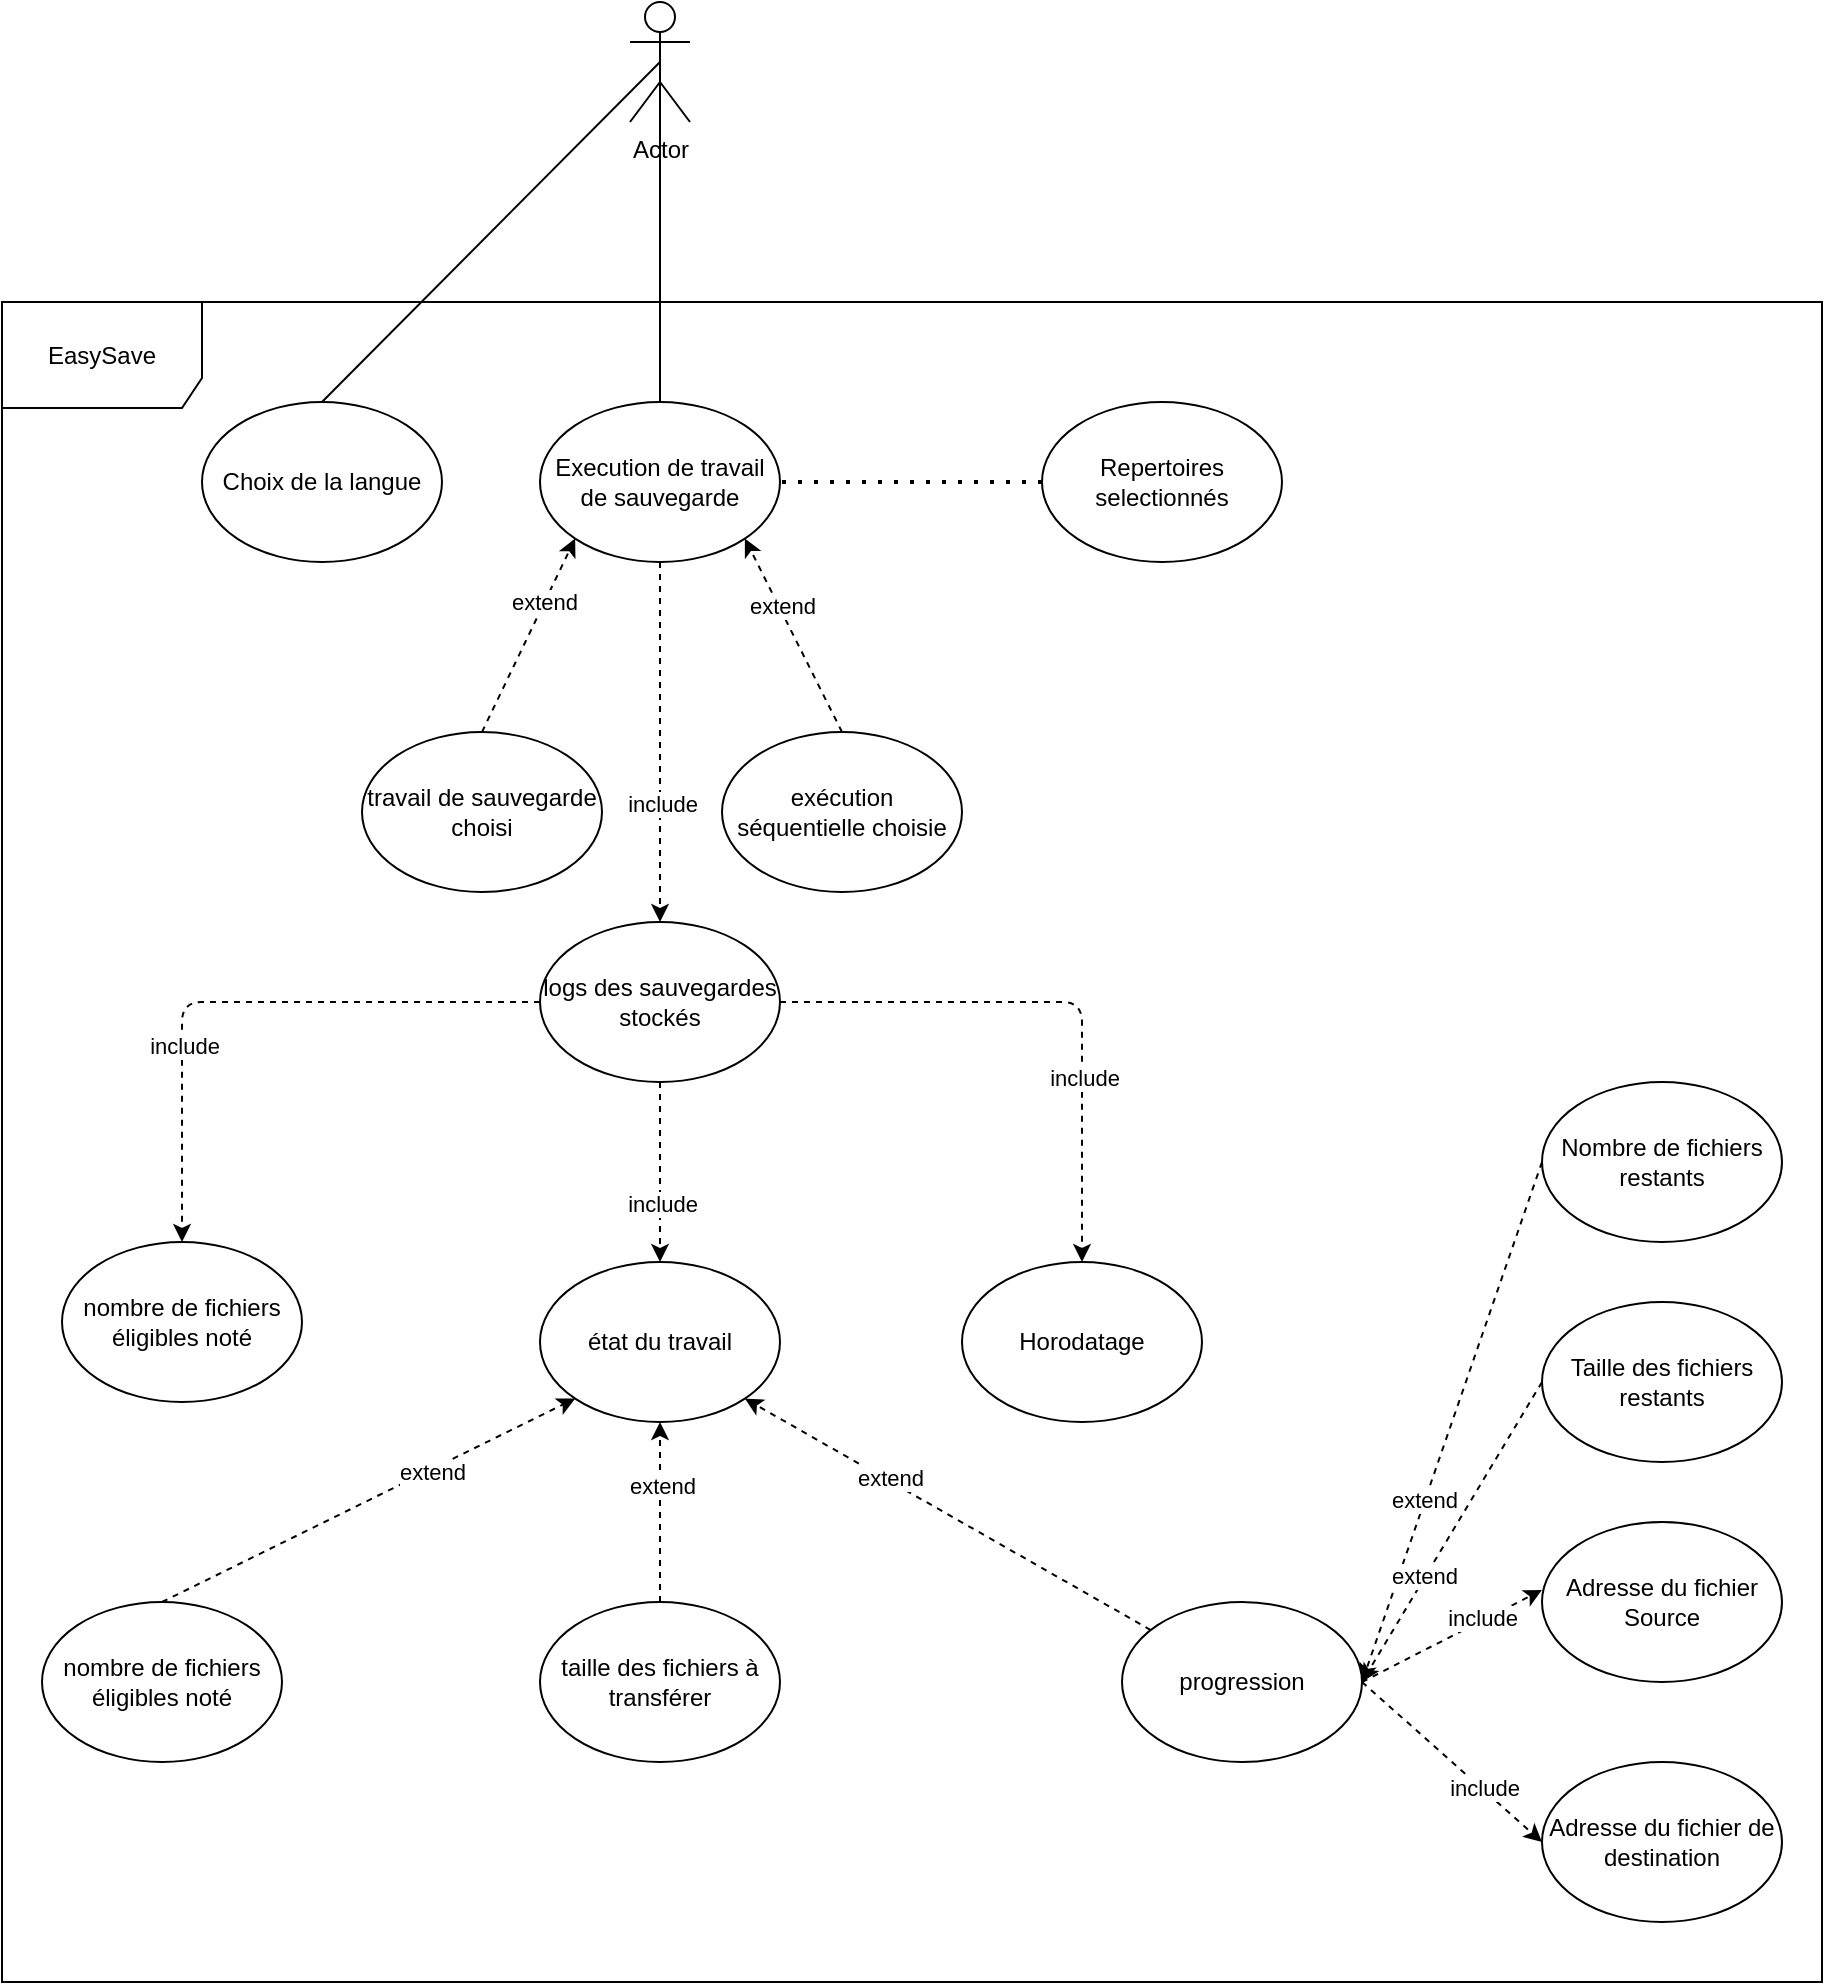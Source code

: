 <mxfile version="13.9.9" type="device"><diagram id="PEI1z6VASNMaP6OWY-YT" name="Page-1"><mxGraphModel dx="1662" dy="814" grid="1" gridSize="10" guides="1" tooltips="1" connect="1" arrows="1" fold="1" page="1" pageScale="1" pageWidth="827" pageHeight="1169" math="0" shadow="0"><root><mxCell id="0"/><mxCell id="1" parent="0"/><mxCell id="6cghmdJY8G3IrNBD7zmn-1" value="Actor" style="shape=umlActor;verticalLabelPosition=bottom;verticalAlign=top;html=1;outlineConnect=0;" vertex="1" parent="1"><mxGeometry x="384" y="120" width="30" height="60" as="geometry"/></mxCell><mxCell id="6cghmdJY8G3IrNBD7zmn-5" value="Choix de la langue" style="ellipse;whiteSpace=wrap;html=1;" vertex="1" parent="1"><mxGeometry x="170" y="320" width="120" height="80" as="geometry"/></mxCell><mxCell id="6cghmdJY8G3IrNBD7zmn-6" value="" style="endArrow=none;html=1;exitX=0.5;exitY=0;exitDx=0;exitDy=0;entryX=0.5;entryY=0.5;entryDx=0;entryDy=0;entryPerimeter=0;" edge="1" parent="1" source="6cghmdJY8G3IrNBD7zmn-5" target="6cghmdJY8G3IrNBD7zmn-1"><mxGeometry width="50" height="50" relative="1" as="geometry"><mxPoint x="410" y="440" as="sourcePoint"/><mxPoint x="460" y="390" as="targetPoint"/></mxGeometry></mxCell><mxCell id="6cghmdJY8G3IrNBD7zmn-7" value="Execution de travail de sauvegarde" style="ellipse;whiteSpace=wrap;html=1;" vertex="1" parent="1"><mxGeometry x="339" y="320" width="120" height="80" as="geometry"/></mxCell><mxCell id="6cghmdJY8G3IrNBD7zmn-8" value="" style="endArrow=none;html=1;entryX=0.5;entryY=0.5;entryDx=0;entryDy=0;entryPerimeter=0;" edge="1" parent="1" source="6cghmdJY8G3IrNBD7zmn-7" target="6cghmdJY8G3IrNBD7zmn-1"><mxGeometry width="50" height="50" relative="1" as="geometry"><mxPoint x="240" y="330" as="sourcePoint"/><mxPoint x="409" y="160" as="targetPoint"/></mxGeometry></mxCell><mxCell id="6cghmdJY8G3IrNBD7zmn-10" value="travail de sauvegarde choisi" style="ellipse;whiteSpace=wrap;html=1;" vertex="1" parent="1"><mxGeometry x="250" y="485" width="120" height="80" as="geometry"/></mxCell><mxCell id="6cghmdJY8G3IrNBD7zmn-11" value="exécution séquentielle choisie" style="ellipse;whiteSpace=wrap;html=1;" vertex="1" parent="1"><mxGeometry x="430" y="485" width="120" height="80" as="geometry"/></mxCell><mxCell id="6cghmdJY8G3IrNBD7zmn-18" value="Repertoires selectionnés" style="ellipse;whiteSpace=wrap;html=1;" vertex="1" parent="1"><mxGeometry x="590" y="320" width="120" height="80" as="geometry"/></mxCell><mxCell id="6cghmdJY8G3IrNBD7zmn-19" value="" style="endArrow=none;dashed=1;html=1;dashPattern=1 3;strokeWidth=2;exitX=0;exitY=0.5;exitDx=0;exitDy=0;entryX=1;entryY=0.5;entryDx=0;entryDy=0;" edge="1" parent="1" source="6cghmdJY8G3IrNBD7zmn-18" target="6cghmdJY8G3IrNBD7zmn-7"><mxGeometry width="50" height="50" relative="1" as="geometry"><mxPoint x="400" y="490" as="sourcePoint"/><mxPoint x="450" y="440" as="targetPoint"/></mxGeometry></mxCell><mxCell id="6cghmdJY8G3IrNBD7zmn-21" value="logs des sauvegardes stockés" style="ellipse;whiteSpace=wrap;html=1;" vertex="1" parent="1"><mxGeometry x="339" y="580" width="120" height="80" as="geometry"/></mxCell><mxCell id="6cghmdJY8G3IrNBD7zmn-24" value="" style="html=1;labelBackgroundColor=#ffffff;startArrow=none;startFill=0;startSize=6;endArrow=classic;endFill=1;endSize=6;jettySize=auto;orthogonalLoop=1;strokeWidth=1;dashed=1;fontSize=14;exitX=0.5;exitY=0;exitDx=0;exitDy=0;entryX=0;entryY=1;entryDx=0;entryDy=0;" edge="1" parent="1" source="6cghmdJY8G3IrNBD7zmn-10" target="6cghmdJY8G3IrNBD7zmn-7"><mxGeometry width="60" height="60" relative="1" as="geometry"><mxPoint x="400" y="490" as="sourcePoint"/><mxPoint x="460" y="430" as="targetPoint"/></mxGeometry></mxCell><mxCell id="6cghmdJY8G3IrNBD7zmn-27" value="extend" style="edgeLabel;html=1;align=center;verticalAlign=middle;resizable=0;points=[];" vertex="1" connectable="0" parent="6cghmdJY8G3IrNBD7zmn-24"><mxGeometry x="0.342" relative="1" as="geometry"><mxPoint as="offset"/></mxGeometry></mxCell><mxCell id="6cghmdJY8G3IrNBD7zmn-25" value="" style="html=1;labelBackgroundColor=#ffffff;startArrow=none;startFill=0;startSize=6;endArrow=classic;endFill=1;endSize=6;jettySize=auto;orthogonalLoop=1;strokeWidth=1;dashed=1;fontSize=14;exitX=0.5;exitY=1;exitDx=0;exitDy=0;entryX=0.5;entryY=0;entryDx=0;entryDy=0;" edge="1" parent="1" source="6cghmdJY8G3IrNBD7zmn-7" target="6cghmdJY8G3IrNBD7zmn-21"><mxGeometry width="60" height="60" relative="1" as="geometry"><mxPoint x="410" y="500" as="sourcePoint"/><mxPoint x="470" y="440" as="targetPoint"/></mxGeometry></mxCell><mxCell id="6cghmdJY8G3IrNBD7zmn-29" value="include" style="edgeLabel;html=1;align=center;verticalAlign=middle;resizable=0;points=[];" vertex="1" connectable="0" parent="6cghmdJY8G3IrNBD7zmn-25"><mxGeometry x="0.344" y="1" relative="1" as="geometry"><mxPoint as="offset"/></mxGeometry></mxCell><mxCell id="6cghmdJY8G3IrNBD7zmn-26" value="" style="html=1;labelBackgroundColor=#ffffff;startArrow=none;startFill=0;startSize=6;endArrow=classic;endFill=1;endSize=6;jettySize=auto;orthogonalLoop=1;strokeWidth=1;dashed=1;fontSize=14;exitX=0.5;exitY=0;exitDx=0;exitDy=0;entryX=1;entryY=1;entryDx=0;entryDy=0;" edge="1" parent="1" source="6cghmdJY8G3IrNBD7zmn-11" target="6cghmdJY8G3IrNBD7zmn-7"><mxGeometry width="60" height="60" relative="1" as="geometry"><mxPoint x="420" y="510" as="sourcePoint"/><mxPoint x="480" y="450" as="targetPoint"/></mxGeometry></mxCell><mxCell id="6cghmdJY8G3IrNBD7zmn-28" value="extend" style="edgeLabel;html=1;align=center;verticalAlign=middle;resizable=0;points=[];" vertex="1" connectable="0" parent="6cghmdJY8G3IrNBD7zmn-26"><mxGeometry x="0.297" y="-1" relative="1" as="geometry"><mxPoint as="offset"/></mxGeometry></mxCell><mxCell id="6cghmdJY8G3IrNBD7zmn-34" value="état du travail" style="ellipse;whiteSpace=wrap;html=1;" vertex="1" parent="1"><mxGeometry x="339" y="750" width="120" height="80" as="geometry"/></mxCell><mxCell id="6cghmdJY8G3IrNBD7zmn-46" value="" style="html=1;labelBackgroundColor=#ffffff;startArrow=none;startFill=0;startSize=6;endArrow=classic;endFill=1;endSize=6;jettySize=auto;orthogonalLoop=1;strokeWidth=1;dashed=1;fontSize=14;exitX=0.5;exitY=1;exitDx=0;exitDy=0;entryX=0.5;entryY=0;entryDx=0;entryDy=0;" edge="1" parent="1" source="6cghmdJY8G3IrNBD7zmn-21" target="6cghmdJY8G3IrNBD7zmn-34"><mxGeometry width="60" height="60" relative="1" as="geometry"><mxPoint x="60" y="730" as="sourcePoint"/><mxPoint x="70" y="640" as="targetPoint"/><Array as="points"/></mxGeometry></mxCell><mxCell id="6cghmdJY8G3IrNBD7zmn-47" value="include" style="edgeLabel;html=1;align=center;verticalAlign=middle;resizable=0;points=[];" vertex="1" connectable="0" parent="6cghmdJY8G3IrNBD7zmn-46"><mxGeometry x="0.344" y="1" relative="1" as="geometry"><mxPoint as="offset"/></mxGeometry></mxCell><mxCell id="6cghmdJY8G3IrNBD7zmn-48" value="nombre de fichiers éligibles noté" style="ellipse;whiteSpace=wrap;html=1;" vertex="1" parent="1"><mxGeometry x="100" y="740" width="120" height="80" as="geometry"/></mxCell><mxCell id="6cghmdJY8G3IrNBD7zmn-50" value="Horodatage" style="ellipse;whiteSpace=wrap;html=1;" vertex="1" parent="1"><mxGeometry x="550" y="750" width="120" height="80" as="geometry"/></mxCell><mxCell id="6cghmdJY8G3IrNBD7zmn-52" value="nombre de fichiers éligibles noté" style="ellipse;whiteSpace=wrap;html=1;" vertex="1" parent="1"><mxGeometry x="90" y="920" width="120" height="80" as="geometry"/></mxCell><mxCell id="6cghmdJY8G3IrNBD7zmn-53" value="" style="html=1;labelBackgroundColor=#ffffff;startArrow=none;startFill=0;startSize=6;endArrow=classic;endFill=1;endSize=6;jettySize=auto;orthogonalLoop=1;strokeWidth=1;dashed=1;fontSize=14;entryX=0.5;entryY=0;entryDx=0;entryDy=0;exitX=1;exitY=0.5;exitDx=0;exitDy=0;" edge="1" parent="1" source="6cghmdJY8G3IrNBD7zmn-21" target="6cghmdJY8G3IrNBD7zmn-50"><mxGeometry width="60" height="60" relative="1" as="geometry"><mxPoint x="180" y="790" as="sourcePoint"/><mxPoint x="80" y="650" as="targetPoint"/><Array as="points"><mxPoint x="610" y="620"/></Array></mxGeometry></mxCell><mxCell id="6cghmdJY8G3IrNBD7zmn-54" value="include" style="edgeLabel;html=1;align=center;verticalAlign=middle;resizable=0;points=[];" vertex="1" connectable="0" parent="6cghmdJY8G3IrNBD7zmn-53"><mxGeometry x="0.344" y="1" relative="1" as="geometry"><mxPoint as="offset"/></mxGeometry></mxCell><mxCell id="6cghmdJY8G3IrNBD7zmn-58" value="" style="html=1;labelBackgroundColor=#ffffff;startArrow=none;startFill=0;startSize=6;endArrow=classic;endFill=1;endSize=6;jettySize=auto;orthogonalLoop=1;strokeWidth=1;dashed=1;fontSize=14;exitX=0;exitY=0.5;exitDx=0;exitDy=0;entryX=0.5;entryY=0;entryDx=0;entryDy=0;" edge="1" parent="1" source="6cghmdJY8G3IrNBD7zmn-21" target="6cghmdJY8G3IrNBD7zmn-48"><mxGeometry width="60" height="60" relative="1" as="geometry"><mxPoint x="159.5" y="730" as="sourcePoint"/><mxPoint x="159.5" y="640" as="targetPoint"/><Array as="points"><mxPoint x="160" y="620"/></Array></mxGeometry></mxCell><mxCell id="6cghmdJY8G3IrNBD7zmn-59" value="include" style="edgeLabel;html=1;align=center;verticalAlign=middle;resizable=0;points=[];" vertex="1" connectable="0" parent="6cghmdJY8G3IrNBD7zmn-58"><mxGeometry x="0.344" y="1" relative="1" as="geometry"><mxPoint as="offset"/></mxGeometry></mxCell><mxCell id="6cghmdJY8G3IrNBD7zmn-60" value="taille des fichiers à transférer" style="ellipse;whiteSpace=wrap;html=1;" vertex="1" parent="1"><mxGeometry x="339" y="920" width="120" height="80" as="geometry"/></mxCell><mxCell id="6cghmdJY8G3IrNBD7zmn-61" value="progression" style="ellipse;whiteSpace=wrap;html=1;" vertex="1" parent="1"><mxGeometry x="630" y="920" width="120" height="80" as="geometry"/></mxCell><mxCell id="6cghmdJY8G3IrNBD7zmn-62" value="" style="html=1;labelBackgroundColor=#ffffff;startArrow=none;startFill=0;startSize=6;endArrow=classic;endFill=1;endSize=6;jettySize=auto;orthogonalLoop=1;strokeWidth=1;dashed=1;fontSize=14;exitX=0.5;exitY=0;exitDx=0;exitDy=0;entryX=0;entryY=1;entryDx=0;entryDy=0;" edge="1" parent="1" source="6cghmdJY8G3IrNBD7zmn-52" target="6cghmdJY8G3IrNBD7zmn-34"><mxGeometry width="60" height="60" relative="1" as="geometry"><mxPoint x="240" y="916.72" as="sourcePoint"/><mxPoint x="191.426" y="820.004" as="targetPoint"/></mxGeometry></mxCell><mxCell id="6cghmdJY8G3IrNBD7zmn-63" value="extend" style="edgeLabel;html=1;align=center;verticalAlign=middle;resizable=0;points=[];" vertex="1" connectable="0" parent="6cghmdJY8G3IrNBD7zmn-62"><mxGeometry x="0.297" y="-1" relative="1" as="geometry"><mxPoint as="offset"/></mxGeometry></mxCell><mxCell id="6cghmdJY8G3IrNBD7zmn-64" value="" style="html=1;labelBackgroundColor=#ffffff;startArrow=none;startFill=0;startSize=6;endArrow=classic;endFill=1;endSize=6;jettySize=auto;orthogonalLoop=1;strokeWidth=1;dashed=1;fontSize=14;exitX=0.5;exitY=0;exitDx=0;exitDy=0;entryX=0.5;entryY=1;entryDx=0;entryDy=0;" edge="1" parent="1" source="6cghmdJY8G3IrNBD7zmn-60" target="6cghmdJY8G3IrNBD7zmn-34"><mxGeometry width="60" height="60" relative="1" as="geometry"><mxPoint x="423.29" y="926.72" as="sourcePoint"/><mxPoint x="374.716" y="830.004" as="targetPoint"/></mxGeometry></mxCell><mxCell id="6cghmdJY8G3IrNBD7zmn-65" value="extend" style="edgeLabel;html=1;align=center;verticalAlign=middle;resizable=0;points=[];" vertex="1" connectable="0" parent="6cghmdJY8G3IrNBD7zmn-64"><mxGeometry x="0.297" y="-1" relative="1" as="geometry"><mxPoint as="offset"/></mxGeometry></mxCell><mxCell id="6cghmdJY8G3IrNBD7zmn-66" value="" style="html=1;labelBackgroundColor=#ffffff;startArrow=none;startFill=0;startSize=6;endArrow=classic;endFill=1;endSize=6;jettySize=auto;orthogonalLoop=1;strokeWidth=1;dashed=1;fontSize=14;entryX=1;entryY=1;entryDx=0;entryDy=0;" edge="1" parent="1" source="6cghmdJY8G3IrNBD7zmn-61" target="6cghmdJY8G3IrNBD7zmn-34"><mxGeometry width="60" height="60" relative="1" as="geometry"><mxPoint x="748.57" y="926.72" as="sourcePoint"/><mxPoint x="699.996" y="830.004" as="targetPoint"/></mxGeometry></mxCell><mxCell id="6cghmdJY8G3IrNBD7zmn-67" value="extend" style="edgeLabel;html=1;align=center;verticalAlign=middle;resizable=0;points=[];" vertex="1" connectable="0" parent="6cghmdJY8G3IrNBD7zmn-66"><mxGeometry x="0.297" y="-1" relative="1" as="geometry"><mxPoint as="offset"/></mxGeometry></mxCell><mxCell id="6cghmdJY8G3IrNBD7zmn-70" value="Taille des fichiers restants" style="ellipse;whiteSpace=wrap;html=1;" vertex="1" parent="1"><mxGeometry x="840" y="770" width="120" height="80" as="geometry"/></mxCell><mxCell id="6cghmdJY8G3IrNBD7zmn-71" value="Nombre de fichiers restants" style="ellipse;whiteSpace=wrap;html=1;" vertex="1" parent="1"><mxGeometry x="840" y="660" width="120" height="80" as="geometry"/></mxCell><mxCell id="6cghmdJY8G3IrNBD7zmn-72" value="Adresse du fichier Source" style="ellipse;whiteSpace=wrap;html=1;" vertex="1" parent="1"><mxGeometry x="840" y="880" width="120" height="80" as="geometry"/></mxCell><mxCell id="6cghmdJY8G3IrNBD7zmn-73" value="Adresse du fichier de destination" style="ellipse;whiteSpace=wrap;html=1;" vertex="1" parent="1"><mxGeometry x="840" y="1000" width="120" height="80" as="geometry"/></mxCell><mxCell id="6cghmdJY8G3IrNBD7zmn-74" value="" style="html=1;labelBackgroundColor=#ffffff;startArrow=none;startFill=0;startSize=6;endArrow=classic;endFill=1;endSize=6;jettySize=auto;orthogonalLoop=1;strokeWidth=1;dashed=1;fontSize=14;entryX=1;entryY=0.5;entryDx=0;entryDy=0;exitX=0;exitY=0.5;exitDx=0;exitDy=0;" edge="1" parent="1" source="6cghmdJY8G3IrNBD7zmn-71" target="6cghmdJY8G3IrNBD7zmn-61"><mxGeometry width="60" height="60" relative="1" as="geometry"><mxPoint x="654.347" y="944.044" as="sourcePoint"/><mxPoint x="451.426" y="828.284" as="targetPoint"/></mxGeometry></mxCell><mxCell id="6cghmdJY8G3IrNBD7zmn-75" value="extend" style="edgeLabel;html=1;align=center;verticalAlign=middle;resizable=0;points=[];" vertex="1" connectable="0" parent="6cghmdJY8G3IrNBD7zmn-74"><mxGeometry x="0.297" y="-1" relative="1" as="geometry"><mxPoint as="offset"/></mxGeometry></mxCell><mxCell id="6cghmdJY8G3IrNBD7zmn-78" value="" style="html=1;labelBackgroundColor=#ffffff;startArrow=none;startFill=0;startSize=6;endArrow=classic;endFill=1;endSize=6;jettySize=auto;orthogonalLoop=1;strokeWidth=1;dashed=1;fontSize=14;entryX=1;entryY=0.5;entryDx=0;entryDy=0;exitX=0;exitY=0.5;exitDx=0;exitDy=0;" edge="1" parent="1" source="6cghmdJY8G3IrNBD7zmn-70" target="6cghmdJY8G3IrNBD7zmn-61"><mxGeometry width="60" height="60" relative="1" as="geometry"><mxPoint x="870" y="720" as="sourcePoint"/><mxPoint x="770" y="980" as="targetPoint"/></mxGeometry></mxCell><mxCell id="6cghmdJY8G3IrNBD7zmn-79" value="extend" style="edgeLabel;html=1;align=center;verticalAlign=middle;resizable=0;points=[];" vertex="1" connectable="0" parent="6cghmdJY8G3IrNBD7zmn-78"><mxGeometry x="0.297" y="-1" relative="1" as="geometry"><mxPoint as="offset"/></mxGeometry></mxCell><mxCell id="6cghmdJY8G3IrNBD7zmn-82" value="" style="html=1;labelBackgroundColor=#ffffff;startArrow=none;startFill=0;startSize=6;endArrow=classic;endFill=1;endSize=6;jettySize=auto;orthogonalLoop=1;strokeWidth=1;dashed=1;fontSize=14;exitX=1;exitY=0.5;exitDx=0;exitDy=0;entryX=0;entryY=0.5;entryDx=0;entryDy=0;" edge="1" parent="1" source="6cghmdJY8G3IrNBD7zmn-61" target="6cghmdJY8G3IrNBD7zmn-73"><mxGeometry width="60" height="60" relative="1" as="geometry"><mxPoint x="409" y="410" as="sourcePoint"/><mxPoint x="409" y="590" as="targetPoint"/></mxGeometry></mxCell><mxCell id="6cghmdJY8G3IrNBD7zmn-83" value="include" style="edgeLabel;html=1;align=center;verticalAlign=middle;resizable=0;points=[];" vertex="1" connectable="0" parent="6cghmdJY8G3IrNBD7zmn-82"><mxGeometry x="0.344" y="1" relative="1" as="geometry"><mxPoint as="offset"/></mxGeometry></mxCell><mxCell id="6cghmdJY8G3IrNBD7zmn-84" value="" style="html=1;labelBackgroundColor=#ffffff;startArrow=none;startFill=0;startSize=6;endArrow=classic;endFill=1;endSize=6;jettySize=auto;orthogonalLoop=1;strokeWidth=1;dashed=1;fontSize=14;exitX=1;exitY=0.5;exitDx=0;exitDy=0;entryX=0;entryY=0.425;entryDx=0;entryDy=0;entryPerimeter=0;" edge="1" parent="1" source="6cghmdJY8G3IrNBD7zmn-61" target="6cghmdJY8G3IrNBD7zmn-72"><mxGeometry width="60" height="60" relative="1" as="geometry"><mxPoint x="419" y="420" as="sourcePoint"/><mxPoint x="419" y="600" as="targetPoint"/></mxGeometry></mxCell><mxCell id="6cghmdJY8G3IrNBD7zmn-85" value="include" style="edgeLabel;html=1;align=center;verticalAlign=middle;resizable=0;points=[];" vertex="1" connectable="0" parent="6cghmdJY8G3IrNBD7zmn-84"><mxGeometry x="0.344" y="1" relative="1" as="geometry"><mxPoint as="offset"/></mxGeometry></mxCell><mxCell id="6cghmdJY8G3IrNBD7zmn-86" value="EasySave" style="shape=umlFrame;whiteSpace=wrap;html=1;width=100;height=53;" vertex="1" parent="1"><mxGeometry x="70" y="270" width="910" height="840" as="geometry"/></mxCell></root></mxGraphModel></diagram></mxfile>